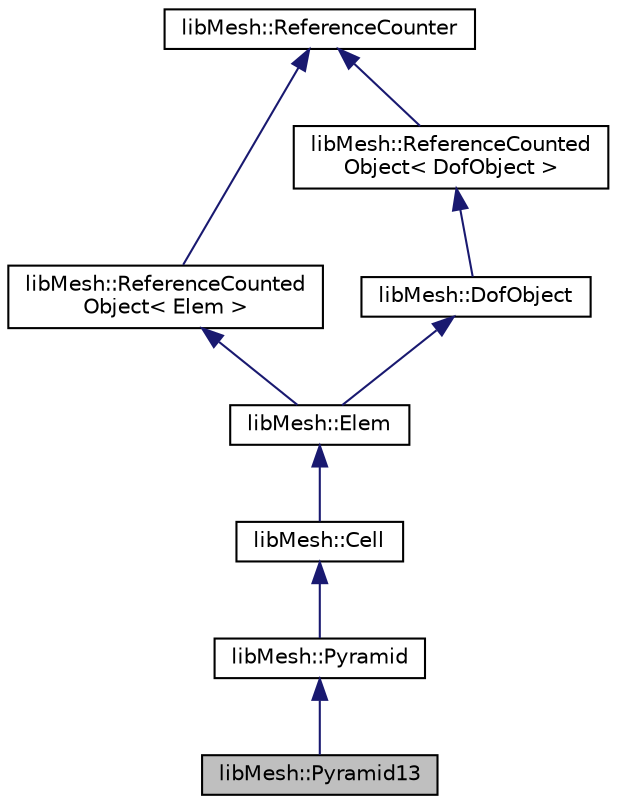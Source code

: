 digraph "libMesh::Pyramid13"
{
  edge [fontname="Helvetica",fontsize="10",labelfontname="Helvetica",labelfontsize="10"];
  node [fontname="Helvetica",fontsize="10",shape=record];
  Node0 [label="libMesh::Pyramid13",height=0.2,width=0.4,color="black", fillcolor="grey75", style="filled", fontcolor="black"];
  Node1 -> Node0 [dir="back",color="midnightblue",fontsize="10",style="solid",fontname="Helvetica"];
  Node1 [label="libMesh::Pyramid",height=0.2,width=0.4,color="black", fillcolor="white", style="filled",URL="$classlibMesh_1_1Pyramid.html",tooltip="The base class for all pyramid element types. "];
  Node2 -> Node1 [dir="back",color="midnightblue",fontsize="10",style="solid",fontname="Helvetica"];
  Node2 [label="libMesh::Cell",height=0.2,width=0.4,color="black", fillcolor="white", style="filled",URL="$classlibMesh_1_1Cell.html",tooltip="The base class for all 3D geometric element types. "];
  Node3 -> Node2 [dir="back",color="midnightblue",fontsize="10",style="solid",fontname="Helvetica"];
  Node3 [label="libMesh::Elem",height=0.2,width=0.4,color="black", fillcolor="white", style="filled",URL="$classlibMesh_1_1Elem.html",tooltip="The base class for all geometric element types. "];
  Node4 -> Node3 [dir="back",color="midnightblue",fontsize="10",style="solid",fontname="Helvetica"];
  Node4 [label="libMesh::ReferenceCounted\lObject\< Elem \>",height=0.2,width=0.4,color="black", fillcolor="white", style="filled",URL="$classlibMesh_1_1ReferenceCountedObject.html"];
  Node5 -> Node4 [dir="back",color="midnightblue",fontsize="10",style="solid",fontname="Helvetica"];
  Node5 [label="libMesh::ReferenceCounter",height=0.2,width=0.4,color="black", fillcolor="white", style="filled",URL="$classlibMesh_1_1ReferenceCounter.html",tooltip="Common base for all objects whose creations/destructions are counted. "];
  Node6 -> Node3 [dir="back",color="midnightblue",fontsize="10",style="solid",fontname="Helvetica"];
  Node6 [label="libMesh::DofObject",height=0.2,width=0.4,color="black", fillcolor="white", style="filled",URL="$classlibMesh_1_1DofObject.html"];
  Node7 -> Node6 [dir="back",color="midnightblue",fontsize="10",style="solid",fontname="Helvetica"];
  Node7 [label="libMesh::ReferenceCounted\lObject\< DofObject \>",height=0.2,width=0.4,color="black", fillcolor="white", style="filled",URL="$classlibMesh_1_1ReferenceCountedObject.html"];
  Node5 -> Node7 [dir="back",color="midnightblue",fontsize="10",style="solid",fontname="Helvetica"];
}
